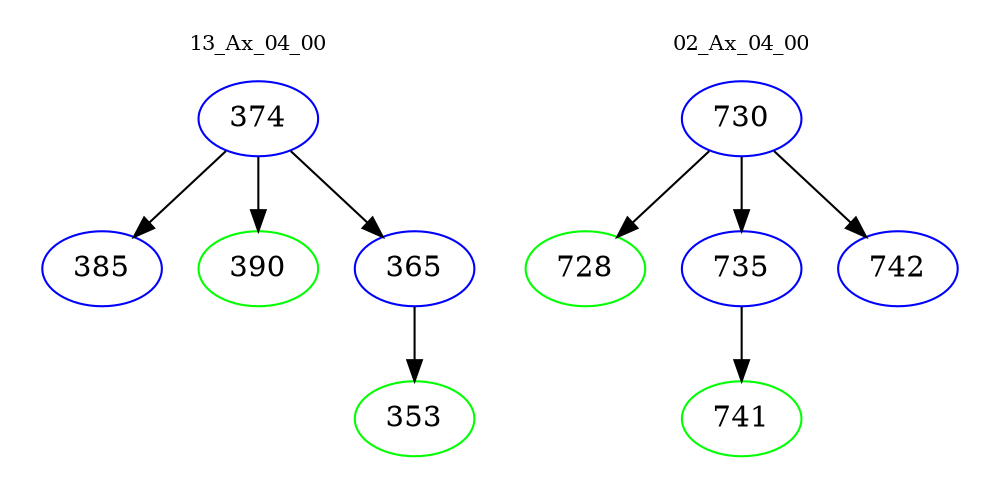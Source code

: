 digraph{
subgraph cluster_0 {
color = white
label = "13_Ax_04_00";
fontsize=10;
T0_374 [label="374", color="blue"]
T0_374 -> T0_385 [color="black"]
T0_385 [label="385", color="blue"]
T0_374 -> T0_390 [color="black"]
T0_390 [label="390", color="green"]
T0_374 -> T0_365 [color="black"]
T0_365 [label="365", color="blue"]
T0_365 -> T0_353 [color="black"]
T0_353 [label="353", color="green"]
}
subgraph cluster_1 {
color = white
label = "02_Ax_04_00";
fontsize=10;
T1_730 [label="730", color="blue"]
T1_730 -> T1_728 [color="black"]
T1_728 [label="728", color="green"]
T1_730 -> T1_735 [color="black"]
T1_735 [label="735", color="blue"]
T1_735 -> T1_741 [color="black"]
T1_741 [label="741", color="green"]
T1_730 -> T1_742 [color="black"]
T1_742 [label="742", color="blue"]
}
}
